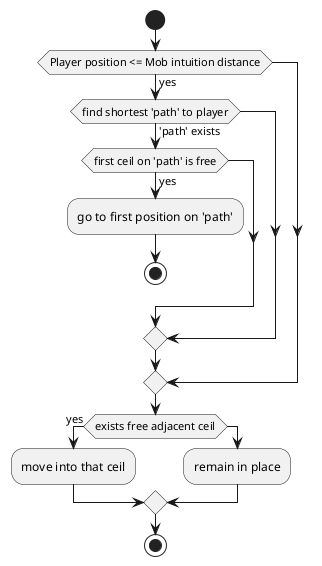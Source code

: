 @startuml
!pragma useVerticalIf on
start
if (Player position <= Mob intuition distance) then (yes)
  if (find shortest 'path' to player) then ('path' exists)
    if (first ceil on 'path' is free) then (yes)
      :go to first position on 'path';
      stop
    endif
  endif
endif
if (exists free adjacent ceil) then (yes)
  :move into that ceil;
else
  :remain in place;
endif
stop
@enduml
